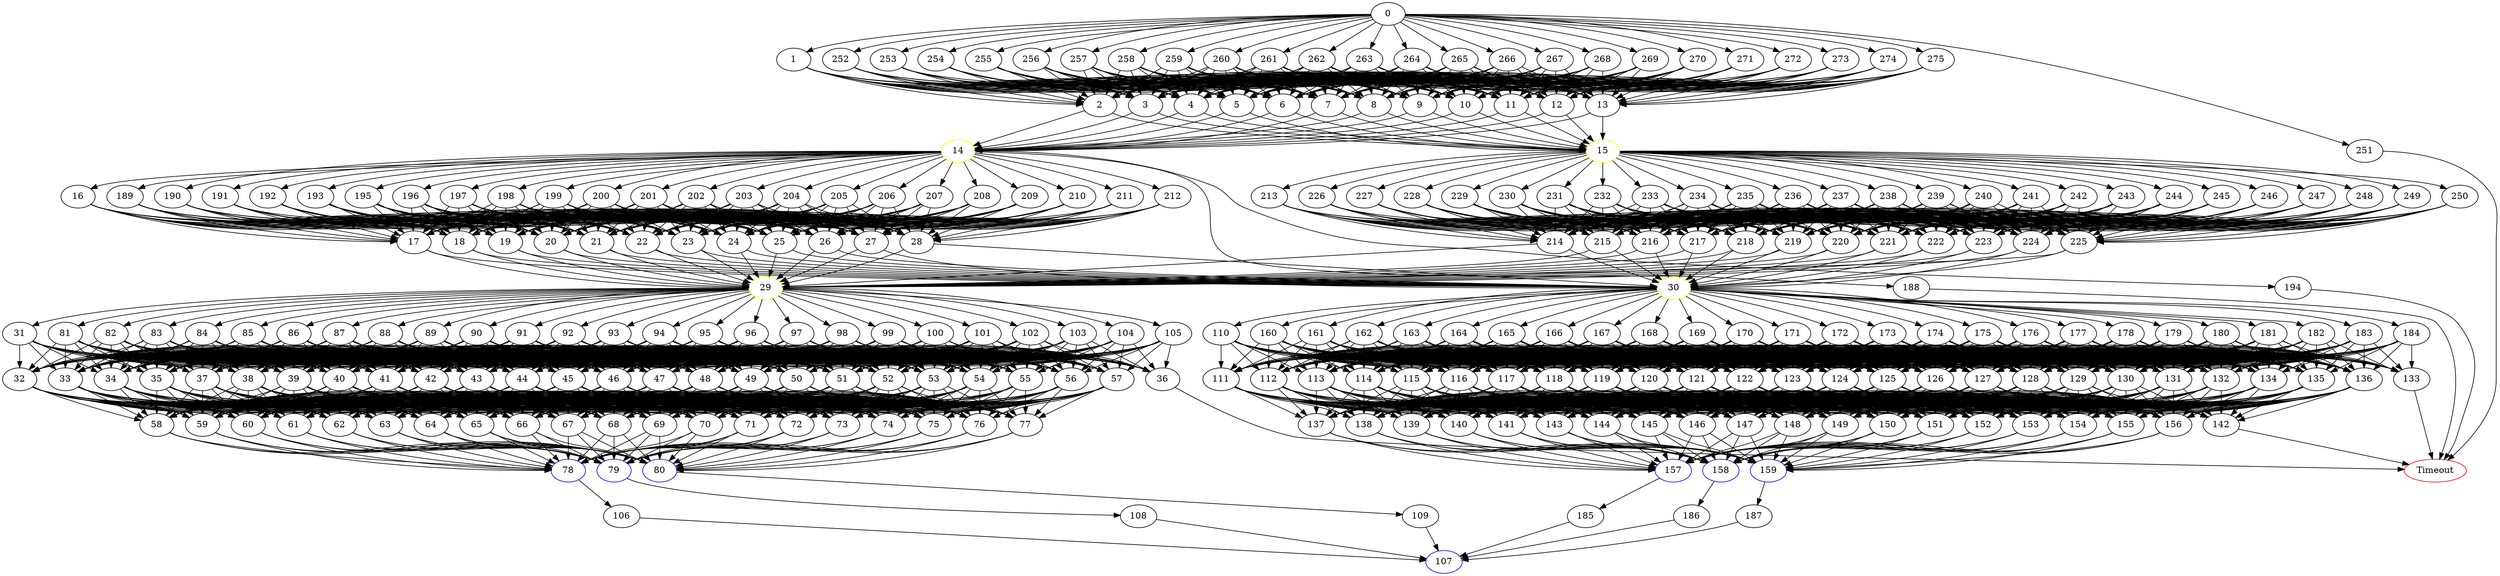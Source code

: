 digraph G {
	0 -> 1;
	0 -> 251;
	0 -> 252;
	0 -> 253;
	0 -> 254;
	0 -> 255;
	0 -> 256;
	0 -> 257;
	0 -> 258;
	0 -> 259;
	0 -> 260;
	0 -> 261;
	0 -> 262;
	0 -> 263;
	0 -> 264;
	0 -> 265;
	0 -> 266;
	0 -> 267;
	0 -> 268;
	0 -> 269;
	0 -> 270;
	0 -> 271;
	0 -> 272;
	0 -> 273;
	0 -> 274;
	0 -> 275;
	1 -> 2;
	1 -> 3;
	1 -> 4;
	1 -> 5;
	1 -> 6;
	1 -> 7;
	1 -> 8;
	1 -> 9;
	1 -> 10;
	1 -> 11;
	1 -> 12;
	1 -> 13;
	2 -> "14";
14 [color=yellow];
	2 -> "15";
15 [color=yellow];
	3 -> "14";
14 [color=yellow];
	3 -> "15";
15 [color=yellow];
	4 -> "14";
14 [color=yellow];
	4 -> "15";
15 [color=yellow];
	5 -> "14";
14 [color=yellow];
	5 -> "15";
15 [color=yellow];
	6 -> "14";
14 [color=yellow];
	6 -> "15";
15 [color=yellow];
	7 -> "14";
14 [color=yellow];
	7 -> "15";
15 [color=yellow];
	8 -> "14";
14 [color=yellow];
	8 -> "15";
15 [color=yellow];
	9 -> "14";
14 [color=yellow];
	9 -> "15";
15 [color=yellow];
	10 -> "14";
14 [color=yellow];
	10 -> "15";
15 [color=yellow];
	11 -> "14";
14 [color=yellow];
	11 -> "15";
15 [color=yellow];
	12 -> "14";
14 [color=yellow];
	12 -> "15";
15 [color=yellow];
	13 -> "14";
14 [color=yellow];
	13 -> "15";
15 [color=yellow];
	14 -> 16;
	14 -> 188;
	14 -> 189;
	14 -> 190;
	14 -> 191;
	14 -> 192;
	14 -> 193;
	14 -> 194;
	14 -> 195;
	14 -> 196;
	14 -> 197;
	14 -> 198;
	14 -> 199;
	14 -> 200;
	14 -> 201;
	14 -> 202;
	14 -> 203;
	14 -> 204;
	14 -> 205;
	14 -> 206;
	14 -> 207;
	14 -> 208;
	14 -> 209;
	14 -> 210;
	14 -> 211;
	14 -> 212;
	15 -> 213;
	15 -> 226;
	15 -> 227;
	15 -> 228;
	15 -> 229;
	15 -> 230;
	15 -> 231;
	15 -> 232;
	15 -> 233;
	15 -> 234;
	15 -> 235;
	15 -> 236;
	15 -> 237;
	15 -> 238;
	15 -> 239;
	15 -> 240;
	15 -> 241;
	15 -> 242;
	15 -> 243;
	15 -> 244;
	15 -> 245;
	15 -> 246;
	15 -> 247;
	15 -> 248;
	15 -> 249;
	15 -> 250;
	16 -> 17;
	16 -> 18;
	16 -> 19;
	16 -> 20;
	16 -> 21;
	16 -> 22;
	16 -> 23;
	16 -> 24;
	16 -> 25;
	16 -> 26;
	16 -> 27;
	16 -> 28;
	17 -> "29";
29 [color=yellow];
	17 -> "30";
30 [color=yellow];
	18 -> "29";
29 [color=yellow];
	18 -> "30";
30 [color=yellow];
	19 -> "29";
29 [color=yellow];
	19 -> "30";
30 [color=yellow];
	20 -> "29";
29 [color=yellow];
	20 -> "30";
30 [color=yellow];
	21 -> "29";
29 [color=yellow];
	21 -> "30";
30 [color=yellow];
	22 -> "29";
29 [color=yellow];
	22 -> "30";
30 [color=yellow];
	23 -> "29";
29 [color=yellow];
	23 -> "30";
30 [color=yellow];
	24 -> "29";
29 [color=yellow];
	24 -> "30";
30 [color=yellow];
	25 -> "29";
29 [color=yellow];
	25 -> "30";
30 [color=yellow];
	26 -> "29";
29 [color=yellow];
	26 -> "30";
30 [color=yellow];
	27 -> "29";
29 [color=yellow];
	27 -> "30";
30 [color=yellow];
	28 -> "29";
29 [color=yellow];
	28 -> "30";
30 [color=yellow];
	29 -> 31;
	29 -> 81;
	29 -> 82;
	29 -> 83;
	29 -> 84;
	29 -> 85;
	29 -> 86;
	29 -> 87;
	29 -> 88;
	29 -> 89;
	29 -> 90;
	29 -> 91;
	29 -> 92;
	29 -> 93;
	29 -> 94;
	29 -> 95;
	29 -> 96;
	29 -> 97;
	29 -> 98;
	29 -> 99;
	29 -> 100;
	29 -> 101;
	29 -> 102;
	29 -> 103;
	29 -> 104;
	29 -> 105;
	30 -> 110;
	30 -> 160;
	30 -> 161;
	30 -> 162;
	30 -> 163;
	30 -> 164;
	30 -> 165;
	30 -> 166;
	30 -> 167;
	30 -> 168;
	30 -> 169;
	30 -> 170;
	30 -> 171;
	30 -> 172;
	30 -> 173;
	30 -> 174;
	30 -> 175;
	30 -> 176;
	30 -> 177;
	30 -> 178;
	30 -> 179;
	30 -> 180;
	30 -> 181;
	30 -> 182;
	30 -> 183;
	30 -> 184;
	31 -> 32;
	31 -> 33;
	31 -> 34;
	31 -> 35;
	31 -> 36;
	31 -> 37;
	31 -> 38;
	31 -> 39;
	31 -> 40;
	31 -> 41;
	31 -> 42;
	31 -> 43;
	31 -> 44;
	31 -> 45;
	31 -> 46;
	31 -> 47;
	31 -> 48;
	31 -> 49;
	31 -> 50;
	31 -> 51;
	31 -> 52;
	31 -> 53;
	31 -> 54;
	31 -> 55;
	31 -> 56;
	31 -> 57;
	32 -> 58;
	32 -> 59;
	32 -> 60;
	32 -> 61;
	32 -> 62;
	32 -> 63;
	32 -> 64;
	32 -> 65;
	32 -> 66;
	32 -> 67;
	32 -> 68;
	32 -> 69;
	32 -> 70;
	32 -> 71;
	32 -> 72;
	32 -> 73;
	32 -> 74;
	32 -> 75;
	32 -> 76;
	32 -> 77;
	33 -> 58;
	33 -> 59;
	33 -> 60;
	33 -> 61;
	33 -> 62;
	33 -> 63;
	33 -> 64;
	33 -> 65;
	33 -> 66;
	33 -> 67;
	33 -> 68;
	33 -> 69;
	33 -> 70;
	33 -> 71;
	33 -> 72;
	33 -> 73;
	33 -> 74;
	33 -> 75;
	33 -> 76;
	33 -> 77;
	34 -> 58;
	34 -> 59;
	34 -> 60;
	34 -> 61;
	34 -> 62;
	34 -> 63;
	34 -> 64;
	34 -> 65;
	34 -> 66;
	34 -> 67;
	34 -> 68;
	34 -> 69;
	34 -> 70;
	34 -> 71;
	34 -> 72;
	34 -> 73;
	34 -> 74;
	34 -> 75;
	34 -> 76;
	34 -> 77;
	35 -> 58;
	35 -> 59;
	35 -> 60;
	35 -> 61;
	35 -> 62;
	35 -> 63;
	35 -> 64;
	35 -> 65;
	35 -> 66;
	35 -> 67;
	35 -> 68;
	35 -> 69;
	35 -> 70;
	35 -> 71;
	35 -> 72;
	35 -> 73;
	35 -> 74;
	35 -> 75;
	35 -> 76;
	35 -> 77;
	36 -> "Timeout";
Timeout [color=red];
	37 -> 58;
	37 -> 59;
	37 -> 60;
	37 -> 61;
	37 -> 62;
	37 -> 63;
	37 -> 64;
	37 -> 65;
	37 -> 66;
	37 -> 67;
	37 -> 68;
	37 -> 69;
	37 -> 70;
	37 -> 71;
	37 -> 72;
	37 -> 73;
	37 -> 74;
	37 -> 75;
	37 -> 76;
	37 -> 77;
	38 -> 58;
	38 -> 59;
	38 -> 60;
	38 -> 61;
	38 -> 62;
	38 -> 63;
	38 -> 64;
	38 -> 65;
	38 -> 66;
	38 -> 67;
	38 -> 68;
	38 -> 69;
	38 -> 70;
	38 -> 71;
	38 -> 72;
	38 -> 73;
	38 -> 74;
	38 -> 75;
	38 -> 76;
	38 -> 77;
	39 -> 58;
	39 -> 59;
	39 -> 60;
	39 -> 61;
	39 -> 62;
	39 -> 63;
	39 -> 64;
	39 -> 65;
	39 -> 66;
	39 -> 67;
	39 -> 68;
	39 -> 69;
	39 -> 70;
	39 -> 71;
	39 -> 72;
	39 -> 73;
	39 -> 74;
	39 -> 75;
	39 -> 76;
	39 -> 77;
	40 -> 58;
	40 -> 59;
	40 -> 60;
	40 -> 61;
	40 -> 62;
	40 -> 63;
	40 -> 64;
	40 -> 65;
	40 -> 66;
	40 -> 67;
	40 -> 68;
	40 -> 69;
	40 -> 70;
	40 -> 71;
	40 -> 72;
	40 -> 73;
	40 -> 74;
	40 -> 75;
	40 -> 76;
	40 -> 77;
	41 -> 58;
	41 -> 59;
	41 -> 60;
	41 -> 61;
	41 -> 62;
	41 -> 63;
	41 -> 64;
	41 -> 65;
	41 -> 66;
	41 -> 67;
	41 -> 68;
	41 -> 69;
	41 -> 70;
	41 -> 71;
	41 -> 72;
	41 -> 73;
	41 -> 74;
	41 -> 75;
	41 -> 76;
	41 -> 77;
	42 -> 58;
	42 -> 59;
	42 -> 60;
	42 -> 61;
	42 -> 62;
	42 -> 63;
	42 -> 64;
	42 -> 65;
	42 -> 66;
	42 -> 67;
	42 -> 68;
	42 -> 69;
	42 -> 70;
	42 -> 71;
	42 -> 72;
	42 -> 73;
	42 -> 74;
	42 -> 75;
	42 -> 76;
	42 -> 77;
	43 -> 58;
	43 -> 59;
	43 -> 60;
	43 -> 61;
	43 -> 62;
	43 -> 63;
	43 -> 64;
	43 -> 65;
	43 -> 66;
	43 -> 67;
	43 -> 68;
	43 -> 69;
	43 -> 70;
	43 -> 71;
	43 -> 72;
	43 -> 73;
	43 -> 74;
	43 -> 75;
	43 -> 76;
	43 -> 77;
	44 -> 58;
	44 -> 59;
	44 -> 60;
	44 -> 61;
	44 -> 62;
	44 -> 63;
	44 -> 64;
	44 -> 65;
	44 -> 66;
	44 -> 67;
	44 -> 68;
	44 -> 69;
	44 -> 70;
	44 -> 71;
	44 -> 72;
	44 -> 73;
	44 -> 74;
	44 -> 75;
	44 -> 76;
	44 -> 77;
	45 -> 58;
	45 -> 59;
	45 -> 60;
	45 -> 61;
	45 -> 62;
	45 -> 63;
	45 -> 64;
	45 -> 65;
	45 -> 66;
	45 -> 67;
	45 -> 68;
	45 -> 69;
	45 -> 70;
	45 -> 71;
	45 -> 72;
	45 -> 73;
	45 -> 74;
	45 -> 75;
	45 -> 76;
	45 -> 77;
	46 -> 58;
	46 -> 59;
	46 -> 60;
	46 -> 61;
	46 -> 62;
	46 -> 63;
	46 -> 64;
	46 -> 65;
	46 -> 66;
	46 -> 67;
	46 -> 68;
	46 -> 69;
	46 -> 70;
	46 -> 71;
	46 -> 72;
	46 -> 73;
	46 -> 74;
	46 -> 75;
	46 -> 76;
	46 -> 77;
	47 -> 58;
	47 -> 59;
	47 -> 60;
	47 -> 61;
	47 -> 62;
	47 -> 63;
	47 -> 64;
	47 -> 65;
	47 -> 66;
	47 -> 67;
	47 -> 68;
	47 -> 69;
	47 -> 70;
	47 -> 71;
	47 -> 72;
	47 -> 73;
	47 -> 74;
	47 -> 75;
	47 -> 76;
	47 -> 77;
	48 -> 58;
	48 -> 59;
	48 -> 60;
	48 -> 61;
	48 -> 62;
	48 -> 63;
	48 -> 64;
	48 -> 65;
	48 -> 66;
	48 -> 67;
	48 -> 68;
	48 -> 69;
	48 -> 70;
	48 -> 71;
	48 -> 72;
	48 -> 73;
	48 -> 74;
	48 -> 75;
	48 -> 76;
	48 -> 77;
	49 -> 58;
	49 -> 59;
	49 -> 60;
	49 -> 61;
	49 -> 62;
	49 -> 63;
	49 -> 64;
	49 -> 65;
	49 -> 66;
	49 -> 67;
	49 -> 68;
	49 -> 69;
	49 -> 70;
	49 -> 71;
	49 -> 72;
	49 -> 73;
	49 -> 74;
	49 -> 75;
	49 -> 76;
	49 -> 77;
	50 -> 58;
	50 -> 59;
	50 -> 60;
	50 -> 61;
	50 -> 62;
	50 -> 63;
	50 -> 64;
	50 -> 65;
	50 -> 66;
	50 -> 67;
	50 -> 68;
	50 -> 69;
	50 -> 70;
	50 -> 71;
	50 -> 72;
	50 -> 73;
	50 -> 74;
	50 -> 75;
	50 -> 76;
	50 -> 77;
	51 -> 58;
	51 -> 59;
	51 -> 60;
	51 -> 61;
	51 -> 62;
	51 -> 63;
	51 -> 64;
	51 -> 65;
	51 -> 66;
	51 -> 67;
	51 -> 68;
	51 -> 69;
	51 -> 70;
	51 -> 71;
	51 -> 72;
	51 -> 73;
	51 -> 74;
	51 -> 75;
	51 -> 76;
	51 -> 77;
	52 -> 58;
	52 -> 59;
	52 -> 60;
	52 -> 61;
	52 -> 62;
	52 -> 63;
	52 -> 64;
	52 -> 65;
	52 -> 66;
	52 -> 67;
	52 -> 68;
	52 -> 69;
	52 -> 70;
	52 -> 71;
	52 -> 72;
	52 -> 73;
	52 -> 74;
	52 -> 75;
	52 -> 76;
	52 -> 77;
	53 -> 58;
	53 -> 59;
	53 -> 60;
	53 -> 61;
	53 -> 62;
	53 -> 63;
	53 -> 64;
	53 -> 65;
	53 -> 66;
	53 -> 67;
	53 -> 68;
	53 -> 69;
	53 -> 70;
	53 -> 71;
	53 -> 72;
	53 -> 73;
	53 -> 74;
	53 -> 75;
	53 -> 76;
	53 -> 77;
	54 -> 58;
	54 -> 59;
	54 -> 60;
	54 -> 61;
	54 -> 62;
	54 -> 63;
	54 -> 64;
	54 -> 65;
	54 -> 66;
	54 -> 67;
	54 -> 68;
	54 -> 69;
	54 -> 70;
	54 -> 71;
	54 -> 72;
	54 -> 73;
	54 -> 74;
	54 -> 75;
	54 -> 76;
	54 -> 77;
	55 -> 58;
	55 -> 59;
	55 -> 60;
	55 -> 61;
	55 -> 62;
	55 -> 63;
	55 -> 64;
	55 -> 65;
	55 -> 66;
	55 -> 67;
	55 -> 68;
	55 -> 69;
	55 -> 70;
	55 -> 71;
	55 -> 72;
	55 -> 73;
	55 -> 74;
	55 -> 75;
	55 -> 76;
	55 -> 77;
	56 -> 58;
	56 -> 59;
	56 -> 60;
	56 -> 61;
	56 -> 62;
	56 -> 63;
	56 -> 64;
	56 -> 65;
	56 -> 66;
	56 -> 67;
	56 -> 68;
	56 -> 69;
	56 -> 70;
	56 -> 71;
	56 -> 72;
	56 -> 73;
	56 -> 74;
	56 -> 75;
	56 -> 76;
	56 -> 77;
	57 -> 58;
	57 -> 59;
	57 -> 60;
	57 -> 61;
	57 -> 62;
	57 -> 63;
	57 -> 64;
	57 -> 65;
	57 -> 66;
	57 -> 67;
	57 -> 68;
	57 -> 69;
	57 -> 70;
	57 -> 71;
	57 -> 72;
	57 -> 73;
	57 -> 74;
	57 -> 75;
	57 -> 76;
	57 -> 77;
	58 -> "78";
78 [color=blue];
	58 -> "79";
79 [color=blue];
	58 -> "80";
80 [color=blue];
	59 -> "78";
78 [color=blue];
	59 -> "79";
79 [color=blue];
	59 -> "80";
80 [color=blue];
	60 -> "78";
78 [color=blue];
	60 -> "79";
79 [color=blue];
	60 -> "80";
80 [color=blue];
	61 -> "78";
78 [color=blue];
	61 -> "79";
79 [color=blue];
	61 -> "80";
80 [color=blue];
	62 -> "78";
78 [color=blue];
	62 -> "79";
79 [color=blue];
	62 -> "80";
80 [color=blue];
	63 -> "78";
78 [color=blue];
	63 -> "79";
79 [color=blue];
	63 -> "80";
80 [color=blue];
	64 -> "78";
78 [color=blue];
	64 -> "79";
79 [color=blue];
	64 -> "80";
80 [color=blue];
	65 -> "78";
78 [color=blue];
	65 -> "79";
79 [color=blue];
	65 -> "80";
80 [color=blue];
	66 -> "78";
78 [color=blue];
	66 -> "79";
79 [color=blue];
	66 -> "80";
80 [color=blue];
	67 -> "78";
78 [color=blue];
	67 -> "79";
79 [color=blue];
	67 -> "80";
80 [color=blue];
	68 -> "78";
78 [color=blue];
	68 -> "79";
79 [color=blue];
	68 -> "80";
80 [color=blue];
	69 -> "78";
78 [color=blue];
	69 -> "79";
79 [color=blue];
	69 -> "80";
80 [color=blue];
	70 -> "78";
78 [color=blue];
	70 -> "79";
79 [color=blue];
	70 -> "80";
80 [color=blue];
	71 -> "78";
78 [color=blue];
	71 -> "79";
79 [color=blue];
	71 -> "80";
80 [color=blue];
	72 -> "78";
78 [color=blue];
	72 -> "79";
79 [color=blue];
	72 -> "80";
80 [color=blue];
	73 -> "78";
78 [color=blue];
	73 -> "79";
79 [color=blue];
	73 -> "80";
80 [color=blue];
	74 -> "78";
78 [color=blue];
	74 -> "79";
79 [color=blue];
	74 -> "80";
80 [color=blue];
	75 -> "78";
78 [color=blue];
	75 -> "79";
79 [color=blue];
	75 -> "80";
80 [color=blue];
	76 -> "78";
78 [color=blue];
	76 -> "79";
79 [color=blue];
	76 -> "80";
80 [color=blue];
	77 -> "78";
78 [color=blue];
	77 -> "79";
79 [color=blue];
	77 -> "80";
80 [color=blue];
	78 -> 106;
	79 -> 108;
	80 -> 109;
	81 -> 32;
	81 -> 33;
	81 -> 34;
	81 -> 35;
	81 -> 36;
	81 -> 37;
	81 -> 38;
	81 -> 39;
	81 -> 40;
	81 -> 41;
	81 -> 42;
	81 -> 43;
	81 -> 44;
	81 -> 45;
	81 -> 46;
	81 -> 47;
	81 -> 48;
	81 -> 49;
	81 -> 50;
	81 -> 51;
	81 -> 52;
	81 -> 53;
	81 -> 54;
	81 -> 55;
	81 -> 56;
	81 -> 57;
	82 -> 32;
	82 -> 33;
	82 -> 34;
	82 -> 35;
	82 -> 36;
	82 -> 37;
	82 -> 38;
	82 -> 39;
	82 -> 40;
	82 -> 41;
	82 -> 42;
	82 -> 43;
	82 -> 44;
	82 -> 45;
	82 -> 46;
	82 -> 47;
	82 -> 48;
	82 -> 49;
	82 -> 50;
	82 -> 51;
	82 -> 52;
	82 -> 53;
	82 -> 54;
	82 -> 55;
	82 -> 56;
	82 -> 57;
	83 -> 32;
	83 -> 33;
	83 -> 34;
	83 -> 35;
	83 -> 36;
	83 -> 37;
	83 -> 38;
	83 -> 39;
	83 -> 40;
	83 -> 41;
	83 -> 42;
	83 -> 43;
	83 -> 44;
	83 -> 45;
	83 -> 46;
	83 -> 47;
	83 -> 48;
	83 -> 49;
	83 -> 50;
	83 -> 51;
	83 -> 52;
	83 -> 53;
	83 -> 54;
	83 -> 55;
	83 -> 56;
	83 -> 57;
	84 -> 32;
	84 -> 33;
	84 -> 34;
	84 -> 35;
	84 -> 36;
	84 -> 37;
	84 -> 38;
	84 -> 39;
	84 -> 40;
	84 -> 41;
	84 -> 42;
	84 -> 43;
	84 -> 44;
	84 -> 45;
	84 -> 46;
	84 -> 47;
	84 -> 48;
	84 -> 49;
	84 -> 50;
	84 -> 51;
	84 -> 52;
	84 -> 53;
	84 -> 54;
	84 -> 55;
	84 -> 56;
	84 -> 57;
	85 -> 32;
	85 -> 33;
	85 -> 34;
	85 -> 35;
	85 -> 36;
	85 -> 37;
	85 -> 38;
	85 -> 39;
	85 -> 40;
	85 -> 41;
	85 -> 42;
	85 -> 43;
	85 -> 44;
	85 -> 45;
	85 -> 46;
	85 -> 47;
	85 -> 48;
	85 -> 49;
	85 -> 50;
	85 -> 51;
	85 -> 52;
	85 -> 53;
	85 -> 54;
	85 -> 55;
	85 -> 56;
	85 -> 57;
	86 -> 32;
	86 -> 33;
	86 -> 34;
	86 -> 35;
	86 -> 36;
	86 -> 37;
	86 -> 38;
	86 -> 39;
	86 -> 40;
	86 -> 41;
	86 -> 42;
	86 -> 43;
	86 -> 44;
	86 -> 45;
	86 -> 46;
	86 -> 47;
	86 -> 48;
	86 -> 49;
	86 -> 50;
	86 -> 51;
	86 -> 52;
	86 -> 53;
	86 -> 54;
	86 -> 55;
	86 -> 56;
	86 -> 57;
	87 -> 32;
	87 -> 33;
	87 -> 34;
	87 -> 35;
	87 -> 36;
	87 -> 37;
	87 -> 38;
	87 -> 39;
	87 -> 40;
	87 -> 41;
	87 -> 42;
	87 -> 43;
	87 -> 44;
	87 -> 45;
	87 -> 46;
	87 -> 47;
	87 -> 48;
	87 -> 49;
	87 -> 50;
	87 -> 51;
	87 -> 52;
	87 -> 53;
	87 -> 54;
	87 -> 55;
	87 -> 56;
	87 -> 57;
	88 -> 32;
	88 -> 33;
	88 -> 34;
	88 -> 35;
	88 -> 36;
	88 -> 37;
	88 -> 38;
	88 -> 39;
	88 -> 40;
	88 -> 41;
	88 -> 42;
	88 -> 43;
	88 -> 44;
	88 -> 45;
	88 -> 46;
	88 -> 47;
	88 -> 48;
	88 -> 49;
	88 -> 50;
	88 -> 51;
	88 -> 52;
	88 -> 53;
	88 -> 54;
	88 -> 55;
	88 -> 56;
	88 -> 57;
	89 -> 32;
	89 -> 33;
	89 -> 34;
	89 -> 35;
	89 -> 36;
	89 -> 37;
	89 -> 38;
	89 -> 39;
	89 -> 40;
	89 -> 41;
	89 -> 42;
	89 -> 43;
	89 -> 44;
	89 -> 45;
	89 -> 46;
	89 -> 47;
	89 -> 48;
	89 -> 49;
	89 -> 50;
	89 -> 51;
	89 -> 52;
	89 -> 53;
	89 -> 54;
	89 -> 55;
	89 -> 56;
	89 -> 57;
	90 -> 32;
	90 -> 33;
	90 -> 34;
	90 -> 35;
	90 -> 36;
	90 -> 37;
	90 -> 38;
	90 -> 39;
	90 -> 40;
	90 -> 41;
	90 -> 42;
	90 -> 43;
	90 -> 44;
	90 -> 45;
	90 -> 46;
	90 -> 47;
	90 -> 48;
	90 -> 49;
	90 -> 50;
	90 -> 51;
	90 -> 52;
	90 -> 53;
	90 -> 54;
	90 -> 55;
	90 -> 56;
	90 -> 57;
	91 -> 32;
	91 -> 33;
	91 -> 34;
	91 -> 35;
	91 -> 36;
	91 -> 37;
	91 -> 38;
	91 -> 39;
	91 -> 40;
	91 -> 41;
	91 -> 42;
	91 -> 43;
	91 -> 44;
	91 -> 45;
	91 -> 46;
	91 -> 47;
	91 -> 48;
	91 -> 49;
	91 -> 50;
	91 -> 51;
	91 -> 52;
	91 -> 53;
	91 -> 54;
	91 -> 55;
	91 -> 56;
	91 -> 57;
	92 -> 32;
	92 -> 33;
	92 -> 34;
	92 -> 35;
	92 -> 36;
	92 -> 37;
	92 -> 38;
	92 -> 39;
	92 -> 40;
	92 -> 41;
	92 -> 42;
	92 -> 43;
	92 -> 44;
	92 -> 45;
	92 -> 46;
	92 -> 47;
	92 -> 48;
	92 -> 49;
	92 -> 50;
	92 -> 51;
	92 -> 52;
	92 -> 53;
	92 -> 54;
	92 -> 55;
	92 -> 56;
	92 -> 57;
	93 -> 32;
	93 -> 33;
	93 -> 34;
	93 -> 35;
	93 -> 36;
	93 -> 37;
	93 -> 38;
	93 -> 39;
	93 -> 40;
	93 -> 41;
	93 -> 42;
	93 -> 43;
	93 -> 44;
	93 -> 45;
	93 -> 46;
	93 -> 47;
	93 -> 48;
	93 -> 49;
	93 -> 50;
	93 -> 51;
	93 -> 52;
	93 -> 53;
	93 -> 54;
	93 -> 55;
	93 -> 56;
	93 -> 57;
	94 -> 32;
	94 -> 33;
	94 -> 34;
	94 -> 35;
	94 -> 36;
	94 -> 37;
	94 -> 38;
	94 -> 39;
	94 -> 40;
	94 -> 41;
	94 -> 42;
	94 -> 43;
	94 -> 44;
	94 -> 45;
	94 -> 46;
	94 -> 47;
	94 -> 48;
	94 -> 49;
	94 -> 50;
	94 -> 51;
	94 -> 52;
	94 -> 53;
	94 -> 54;
	94 -> 55;
	94 -> 56;
	94 -> 57;
	95 -> 32;
	95 -> 33;
	95 -> 34;
	95 -> 35;
	95 -> 36;
	95 -> 37;
	95 -> 38;
	95 -> 39;
	95 -> 40;
	95 -> 41;
	95 -> 42;
	95 -> 43;
	95 -> 44;
	95 -> 45;
	95 -> 46;
	95 -> 47;
	95 -> 48;
	95 -> 49;
	95 -> 50;
	95 -> 51;
	95 -> 52;
	95 -> 53;
	95 -> 54;
	95 -> 55;
	95 -> 56;
	95 -> 57;
	96 -> 32;
	96 -> 33;
	96 -> 34;
	96 -> 35;
	96 -> 36;
	96 -> 37;
	96 -> 38;
	96 -> 39;
	96 -> 40;
	96 -> 41;
	96 -> 42;
	96 -> 43;
	96 -> 44;
	96 -> 45;
	96 -> 46;
	96 -> 47;
	96 -> 48;
	96 -> 49;
	96 -> 50;
	96 -> 51;
	96 -> 52;
	96 -> 53;
	96 -> 54;
	96 -> 55;
	96 -> 56;
	96 -> 57;
	97 -> 32;
	97 -> 33;
	97 -> 34;
	97 -> 35;
	97 -> 36;
	97 -> 37;
	97 -> 38;
	97 -> 39;
	97 -> 40;
	97 -> 41;
	97 -> 42;
	97 -> 43;
	97 -> 44;
	97 -> 45;
	97 -> 46;
	97 -> 47;
	97 -> 48;
	97 -> 49;
	97 -> 50;
	97 -> 51;
	97 -> 52;
	97 -> 53;
	97 -> 54;
	97 -> 55;
	97 -> 56;
	97 -> 57;
	98 -> 32;
	98 -> 33;
	98 -> 34;
	98 -> 35;
	98 -> 36;
	98 -> 37;
	98 -> 38;
	98 -> 39;
	98 -> 40;
	98 -> 41;
	98 -> 42;
	98 -> 43;
	98 -> 44;
	98 -> 45;
	98 -> 46;
	98 -> 47;
	98 -> 48;
	98 -> 49;
	98 -> 50;
	98 -> 51;
	98 -> 52;
	98 -> 53;
	98 -> 54;
	98 -> 55;
	98 -> 56;
	98 -> 57;
	99 -> 32;
	99 -> 33;
	99 -> 34;
	99 -> 35;
	99 -> 36;
	99 -> 37;
	99 -> 38;
	99 -> 39;
	99 -> 40;
	99 -> 41;
	99 -> 42;
	99 -> 43;
	99 -> 44;
	99 -> 45;
	99 -> 46;
	99 -> 47;
	99 -> 48;
	99 -> 49;
	99 -> 50;
	99 -> 51;
	99 -> 52;
	99 -> 53;
	99 -> 54;
	99 -> 55;
	99 -> 56;
	99 -> 57;
	100 -> 32;
	100 -> 33;
	100 -> 34;
	100 -> 35;
	100 -> 36;
	100 -> 37;
	100 -> 38;
	100 -> 39;
	100 -> 40;
	100 -> 41;
	100 -> 42;
	100 -> 43;
	100 -> 44;
	100 -> 45;
	100 -> 46;
	100 -> 47;
	100 -> 48;
	100 -> 49;
	100 -> 50;
	100 -> 51;
	100 -> 52;
	100 -> 53;
	100 -> 54;
	100 -> 55;
	100 -> 56;
	100 -> 57;
	101 -> 32;
	101 -> 33;
	101 -> 34;
	101 -> 35;
	101 -> 36;
	101 -> 37;
	101 -> 38;
	101 -> 39;
	101 -> 40;
	101 -> 41;
	101 -> 42;
	101 -> 43;
	101 -> 44;
	101 -> 45;
	101 -> 46;
	101 -> 47;
	101 -> 48;
	101 -> 49;
	101 -> 50;
	101 -> 51;
	101 -> 52;
	101 -> 53;
	101 -> 54;
	101 -> 55;
	101 -> 56;
	101 -> 57;
	102 -> 32;
	102 -> 33;
	102 -> 34;
	102 -> 35;
	102 -> 36;
	102 -> 37;
	102 -> 38;
	102 -> 39;
	102 -> 40;
	102 -> 41;
	102 -> 42;
	102 -> 43;
	102 -> 44;
	102 -> 45;
	102 -> 46;
	102 -> 47;
	102 -> 48;
	102 -> 49;
	102 -> 50;
	102 -> 51;
	102 -> 52;
	102 -> 53;
	102 -> 54;
	102 -> 55;
	102 -> 56;
	102 -> 57;
	103 -> 32;
	103 -> 33;
	103 -> 34;
	103 -> 35;
	103 -> 36;
	103 -> 37;
	103 -> 38;
	103 -> 39;
	103 -> 40;
	103 -> 41;
	103 -> 42;
	103 -> 43;
	103 -> 44;
	103 -> 45;
	103 -> 46;
	103 -> 47;
	103 -> 48;
	103 -> 49;
	103 -> 50;
	103 -> 51;
	103 -> 52;
	103 -> 53;
	103 -> 54;
	103 -> 55;
	103 -> 56;
	103 -> 57;
	104 -> 32;
	104 -> 33;
	104 -> 34;
	104 -> 35;
	104 -> 36;
	104 -> 37;
	104 -> 38;
	104 -> 39;
	104 -> 40;
	104 -> 41;
	104 -> 42;
	104 -> 43;
	104 -> 44;
	104 -> 45;
	104 -> 46;
	104 -> 47;
	104 -> 48;
	104 -> 49;
	104 -> 50;
	104 -> 51;
	104 -> 52;
	104 -> 53;
	104 -> 54;
	104 -> 55;
	104 -> 56;
	104 -> 57;
	105 -> 32;
	105 -> 33;
	105 -> 34;
	105 -> 35;
	105 -> 36;
	105 -> 37;
	105 -> 38;
	105 -> 39;
	105 -> 40;
	105 -> 41;
	105 -> 42;
	105 -> 43;
	105 -> 44;
	105 -> 45;
	105 -> 46;
	105 -> 47;
	105 -> 48;
	105 -> 49;
	105 -> 50;
	105 -> 51;
	105 -> 52;
	105 -> 53;
	105 -> 54;
	105 -> 55;
	105 -> 56;
	105 -> 57;
	106 -> "107";
107 [color=blue];
	108 -> "107";
107 [color=blue];
	109 -> "107";
107 [color=blue];
	110 -> 111;
	110 -> 112;
	110 -> 113;
	110 -> 114;
	110 -> 115;
	110 -> 116;
	110 -> 117;
	110 -> 118;
	110 -> 119;
	110 -> 120;
	110 -> 121;
	110 -> 122;
	110 -> 123;
	110 -> 124;
	110 -> 125;
	110 -> 126;
	110 -> 127;
	110 -> 128;
	110 -> 129;
	110 -> 130;
	110 -> 131;
	110 -> 132;
	110 -> 133;
	110 -> 134;
	110 -> 135;
	110 -> 136;
	111 -> 137;
	111 -> 138;
	111 -> 139;
	111 -> 140;
	111 -> 141;
	111 -> 142;
	111 -> 143;
	111 -> 144;
	111 -> 145;
	111 -> 146;
	111 -> 147;
	111 -> 148;
	111 -> 149;
	111 -> 150;
	111 -> 151;
	111 -> 152;
	111 -> 153;
	111 -> 154;
	111 -> 155;
	111 -> 156;
	112 -> 137;
	112 -> 138;
	112 -> 139;
	112 -> 140;
	112 -> 141;
	112 -> 142;
	112 -> 143;
	112 -> 144;
	112 -> 145;
	112 -> 146;
	112 -> 147;
	112 -> 148;
	112 -> 149;
	112 -> 150;
	112 -> 151;
	112 -> 152;
	112 -> 153;
	112 -> 154;
	112 -> 155;
	112 -> 156;
	113 -> 137;
	113 -> 138;
	113 -> 139;
	113 -> 140;
	113 -> 141;
	113 -> 142;
	113 -> 143;
	113 -> 144;
	113 -> 145;
	113 -> 146;
	113 -> 147;
	113 -> 148;
	113 -> 149;
	113 -> 150;
	113 -> 151;
	113 -> 152;
	113 -> 153;
	113 -> 154;
	113 -> 155;
	113 -> 156;
	114 -> 137;
	114 -> 138;
	114 -> 139;
	114 -> 140;
	114 -> 141;
	114 -> 142;
	114 -> 143;
	114 -> 144;
	114 -> 145;
	114 -> 146;
	114 -> 147;
	114 -> 148;
	114 -> 149;
	114 -> 150;
	114 -> 151;
	114 -> 152;
	114 -> 153;
	114 -> 154;
	114 -> 155;
	114 -> 156;
	115 -> 137;
	115 -> 138;
	115 -> 139;
	115 -> 140;
	115 -> 141;
	115 -> 142;
	115 -> 143;
	115 -> 144;
	115 -> 145;
	115 -> 146;
	115 -> 147;
	115 -> 148;
	115 -> 149;
	115 -> 150;
	115 -> 151;
	115 -> 152;
	115 -> 153;
	115 -> 154;
	115 -> 155;
	115 -> 156;
	116 -> 137;
	116 -> 138;
	116 -> 139;
	116 -> 140;
	116 -> 141;
	116 -> 142;
	116 -> 143;
	116 -> 144;
	116 -> 145;
	116 -> 146;
	116 -> 147;
	116 -> 148;
	116 -> 149;
	116 -> 150;
	116 -> 151;
	116 -> 152;
	116 -> 153;
	116 -> 154;
	116 -> 155;
	116 -> 156;
	117 -> 137;
	117 -> 138;
	117 -> 139;
	117 -> 140;
	117 -> 141;
	117 -> 142;
	117 -> 143;
	117 -> 144;
	117 -> 145;
	117 -> 146;
	117 -> 147;
	117 -> 148;
	117 -> 149;
	117 -> 150;
	117 -> 151;
	117 -> 152;
	117 -> 153;
	117 -> 154;
	117 -> 155;
	117 -> 156;
	118 -> 137;
	118 -> 138;
	118 -> 139;
	118 -> 140;
	118 -> 141;
	118 -> 142;
	118 -> 143;
	118 -> 144;
	118 -> 145;
	118 -> 146;
	118 -> 147;
	118 -> 148;
	118 -> 149;
	118 -> 150;
	118 -> 151;
	118 -> 152;
	118 -> 153;
	118 -> 154;
	118 -> 155;
	118 -> 156;
	119 -> 137;
	119 -> 138;
	119 -> 139;
	119 -> 140;
	119 -> 141;
	119 -> 142;
	119 -> 143;
	119 -> 144;
	119 -> 145;
	119 -> 146;
	119 -> 147;
	119 -> 148;
	119 -> 149;
	119 -> 150;
	119 -> 151;
	119 -> 152;
	119 -> 153;
	119 -> 154;
	119 -> 155;
	119 -> 156;
	120 -> 137;
	120 -> 138;
	120 -> 139;
	120 -> 140;
	120 -> 141;
	120 -> 142;
	120 -> 143;
	120 -> 144;
	120 -> 145;
	120 -> 146;
	120 -> 147;
	120 -> 148;
	120 -> 149;
	120 -> 150;
	120 -> 151;
	120 -> 152;
	120 -> 153;
	120 -> 154;
	120 -> 155;
	120 -> 156;
	121 -> 137;
	121 -> 138;
	121 -> 139;
	121 -> 140;
	121 -> 141;
	121 -> 142;
	121 -> 143;
	121 -> 144;
	121 -> 145;
	121 -> 146;
	121 -> 147;
	121 -> 148;
	121 -> 149;
	121 -> 150;
	121 -> 151;
	121 -> 152;
	121 -> 153;
	121 -> 154;
	121 -> 155;
	121 -> 156;
	122 -> 137;
	122 -> 138;
	122 -> 139;
	122 -> 140;
	122 -> 141;
	122 -> 142;
	122 -> 143;
	122 -> 144;
	122 -> 145;
	122 -> 146;
	122 -> 147;
	122 -> 148;
	122 -> 149;
	122 -> 150;
	122 -> 151;
	122 -> 152;
	122 -> 153;
	122 -> 154;
	122 -> 155;
	122 -> 156;
	123 -> 137;
	123 -> 138;
	123 -> 139;
	123 -> 140;
	123 -> 141;
	123 -> 142;
	123 -> 143;
	123 -> 144;
	123 -> 145;
	123 -> 146;
	123 -> 147;
	123 -> 148;
	123 -> 149;
	123 -> 150;
	123 -> 151;
	123 -> 152;
	123 -> 153;
	123 -> 154;
	123 -> 155;
	123 -> 156;
	124 -> 137;
	124 -> 138;
	124 -> 139;
	124 -> 140;
	124 -> 141;
	124 -> 142;
	124 -> 143;
	124 -> 144;
	124 -> 145;
	124 -> 146;
	124 -> 147;
	124 -> 148;
	124 -> 149;
	124 -> 150;
	124 -> 151;
	124 -> 152;
	124 -> 153;
	124 -> 154;
	124 -> 155;
	124 -> 156;
	125 -> 137;
	125 -> 138;
	125 -> 139;
	125 -> 140;
	125 -> 141;
	125 -> 142;
	125 -> 143;
	125 -> 144;
	125 -> 145;
	125 -> 146;
	125 -> 147;
	125 -> 148;
	125 -> 149;
	125 -> 150;
	125 -> 151;
	125 -> 152;
	125 -> 153;
	125 -> 154;
	125 -> 155;
	125 -> 156;
	126 -> 137;
	126 -> 138;
	126 -> 139;
	126 -> 140;
	126 -> 141;
	126 -> 142;
	126 -> 143;
	126 -> 144;
	126 -> 145;
	126 -> 146;
	126 -> 147;
	126 -> 148;
	126 -> 149;
	126 -> 150;
	126 -> 151;
	126 -> 152;
	126 -> 153;
	126 -> 154;
	126 -> 155;
	126 -> 156;
	127 -> 137;
	127 -> 138;
	127 -> 139;
	127 -> 140;
	127 -> 141;
	127 -> 142;
	127 -> 143;
	127 -> 144;
	127 -> 145;
	127 -> 146;
	127 -> 147;
	127 -> 148;
	127 -> 149;
	127 -> 150;
	127 -> 151;
	127 -> 152;
	127 -> 153;
	127 -> 154;
	127 -> 155;
	127 -> 156;
	128 -> 137;
	128 -> 138;
	128 -> 139;
	128 -> 140;
	128 -> 141;
	128 -> 142;
	128 -> 143;
	128 -> 144;
	128 -> 145;
	128 -> 146;
	128 -> 147;
	128 -> 148;
	128 -> 149;
	128 -> 150;
	128 -> 151;
	128 -> 152;
	128 -> 153;
	128 -> 154;
	128 -> 155;
	128 -> 156;
	129 -> 137;
	129 -> 138;
	129 -> 139;
	129 -> 140;
	129 -> 141;
	129 -> 142;
	129 -> 143;
	129 -> 144;
	129 -> 145;
	129 -> 146;
	129 -> 147;
	129 -> 148;
	129 -> 149;
	129 -> 150;
	129 -> 151;
	129 -> 152;
	129 -> 153;
	129 -> 154;
	129 -> 155;
	129 -> 156;
	130 -> 137;
	130 -> 138;
	130 -> 139;
	130 -> 140;
	130 -> 141;
	130 -> 142;
	130 -> 143;
	130 -> 144;
	130 -> 145;
	130 -> 146;
	130 -> 147;
	130 -> 148;
	130 -> 149;
	130 -> 150;
	130 -> 151;
	130 -> 152;
	130 -> 153;
	130 -> 154;
	130 -> 155;
	130 -> 156;
	131 -> 137;
	131 -> 138;
	131 -> 139;
	131 -> 140;
	131 -> 141;
	131 -> 142;
	131 -> 143;
	131 -> 144;
	131 -> 145;
	131 -> 146;
	131 -> 147;
	131 -> 148;
	131 -> 149;
	131 -> 150;
	131 -> 151;
	131 -> 152;
	131 -> 153;
	131 -> 154;
	131 -> 155;
	131 -> 156;
	132 -> 137;
	132 -> 138;
	132 -> 139;
	132 -> 140;
	132 -> 141;
	132 -> 142;
	132 -> 143;
	132 -> 144;
	132 -> 145;
	132 -> 146;
	132 -> 147;
	132 -> 148;
	132 -> 149;
	132 -> 150;
	132 -> 151;
	132 -> 152;
	132 -> 153;
	132 -> 154;
	132 -> 155;
	132 -> 156;
	133 -> "Timeout";
Timeout [color=red];
	134 -> 137;
	134 -> 138;
	134 -> 139;
	134 -> 140;
	134 -> 141;
	134 -> 142;
	134 -> 143;
	134 -> 144;
	134 -> 145;
	134 -> 146;
	134 -> 147;
	134 -> 148;
	134 -> 149;
	134 -> 150;
	134 -> 151;
	134 -> 152;
	134 -> 153;
	134 -> 154;
	134 -> 155;
	134 -> 156;
	135 -> 137;
	135 -> 138;
	135 -> 139;
	135 -> 140;
	135 -> 141;
	135 -> 142;
	135 -> 143;
	135 -> 144;
	135 -> 145;
	135 -> 146;
	135 -> 147;
	135 -> 148;
	135 -> 149;
	135 -> 150;
	135 -> 151;
	135 -> 152;
	135 -> 153;
	135 -> 154;
	135 -> 155;
	135 -> 156;
	136 -> 137;
	136 -> 138;
	136 -> 139;
	136 -> 140;
	136 -> 141;
	136 -> 142;
	136 -> 143;
	136 -> 144;
	136 -> 145;
	136 -> 146;
	136 -> 147;
	136 -> 148;
	136 -> 149;
	136 -> 150;
	136 -> 151;
	136 -> 152;
	136 -> 153;
	136 -> 154;
	136 -> 155;
	136 -> 156;
	137 -> "157";
157 [color=blue];
	137 -> "158";
158 [color=blue];
	137 -> "159";
159 [color=blue];
	138 -> "157";
157 [color=blue];
	138 -> "158";
158 [color=blue];
	138 -> "159";
159 [color=blue];
	139 -> "157";
157 [color=blue];
	139 -> "158";
158 [color=blue];
	139 -> "159";
159 [color=blue];
	140 -> "157";
157 [color=blue];
	140 -> "158";
158 [color=blue];
	140 -> "159";
159 [color=blue];
	141 -> "157";
157 [color=blue];
	141 -> "158";
158 [color=blue];
	141 -> "159";
159 [color=blue];
	142 -> "Timeout";
Timeout [color=red];
	143 -> "157";
157 [color=blue];
	143 -> "158";
158 [color=blue];
	143 -> "159";
159 [color=blue];
	144 -> "157";
157 [color=blue];
	144 -> "158";
158 [color=blue];
	144 -> "159";
159 [color=blue];
	145 -> "157";
157 [color=blue];
	145 -> "158";
158 [color=blue];
	145 -> "159";
159 [color=blue];
	146 -> "157";
157 [color=blue];
	146 -> "158";
158 [color=blue];
	146 -> "159";
159 [color=blue];
	147 -> "157";
157 [color=blue];
	147 -> "158";
158 [color=blue];
	147 -> "159";
159 [color=blue];
	148 -> "157";
157 [color=blue];
	148 -> "158";
158 [color=blue];
	148 -> "159";
159 [color=blue];
	149 -> "157";
157 [color=blue];
	149 -> "158";
158 [color=blue];
	149 -> "159";
159 [color=blue];
	150 -> "157";
157 [color=blue];
	150 -> "158";
158 [color=blue];
	150 -> "159";
159 [color=blue];
	151 -> "157";
157 [color=blue];
	151 -> "158";
158 [color=blue];
	151 -> "159";
159 [color=blue];
	152 -> "157";
157 [color=blue];
	152 -> "158";
158 [color=blue];
	152 -> "159";
159 [color=blue];
	153 -> "157";
157 [color=blue];
	153 -> "158";
158 [color=blue];
	153 -> "159";
159 [color=blue];
	154 -> "157";
157 [color=blue];
	154 -> "158";
158 [color=blue];
	154 -> "159";
159 [color=blue];
	155 -> "157";
157 [color=blue];
	155 -> "158";
158 [color=blue];
	155 -> "159";
159 [color=blue];
	156 -> "157";
157 [color=blue];
	156 -> "158";
158 [color=blue];
	156 -> "159";
159 [color=blue];
	157 -> 185;
	158 -> 186;
	159 -> 187;
	160 -> 111;
	160 -> 112;
	160 -> 113;
	160 -> 114;
	160 -> 115;
	160 -> 116;
	160 -> 117;
	160 -> 118;
	160 -> 119;
	160 -> 120;
	160 -> 121;
	160 -> 122;
	160 -> 123;
	160 -> 124;
	160 -> 125;
	160 -> 126;
	160 -> 127;
	160 -> 128;
	160 -> 129;
	160 -> 130;
	160 -> 131;
	160 -> 132;
	160 -> 133;
	160 -> 134;
	160 -> 135;
	160 -> 136;
	161 -> 111;
	161 -> 112;
	161 -> 113;
	161 -> 114;
	161 -> 115;
	161 -> 116;
	161 -> 117;
	161 -> 118;
	161 -> 119;
	161 -> 120;
	161 -> 121;
	161 -> 122;
	161 -> 123;
	161 -> 124;
	161 -> 125;
	161 -> 126;
	161 -> 127;
	161 -> 128;
	161 -> 129;
	161 -> 130;
	161 -> 131;
	161 -> 132;
	161 -> 133;
	161 -> 134;
	161 -> 135;
	161 -> 136;
	162 -> 111;
	162 -> 112;
	162 -> 113;
	162 -> 114;
	162 -> 115;
	162 -> 116;
	162 -> 117;
	162 -> 118;
	162 -> 119;
	162 -> 120;
	162 -> 121;
	162 -> 122;
	162 -> 123;
	162 -> 124;
	162 -> 125;
	162 -> 126;
	162 -> 127;
	162 -> 128;
	162 -> 129;
	162 -> 130;
	162 -> 131;
	162 -> 132;
	162 -> 133;
	162 -> 134;
	162 -> 135;
	162 -> 136;
	163 -> 111;
	163 -> 112;
	163 -> 113;
	163 -> 114;
	163 -> 115;
	163 -> 116;
	163 -> 117;
	163 -> 118;
	163 -> 119;
	163 -> 120;
	163 -> 121;
	163 -> 122;
	163 -> 123;
	163 -> 124;
	163 -> 125;
	163 -> 126;
	163 -> 127;
	163 -> 128;
	163 -> 129;
	163 -> 130;
	163 -> 131;
	163 -> 132;
	163 -> 133;
	163 -> 134;
	163 -> 135;
	163 -> 136;
	164 -> 111;
	164 -> 112;
	164 -> 113;
	164 -> 114;
	164 -> 115;
	164 -> 116;
	164 -> 117;
	164 -> 118;
	164 -> 119;
	164 -> 120;
	164 -> 121;
	164 -> 122;
	164 -> 123;
	164 -> 124;
	164 -> 125;
	164 -> 126;
	164 -> 127;
	164 -> 128;
	164 -> 129;
	164 -> 130;
	164 -> 131;
	164 -> 132;
	164 -> 133;
	164 -> 134;
	164 -> 135;
	164 -> 136;
	165 -> 111;
	165 -> 112;
	165 -> 113;
	165 -> 114;
	165 -> 115;
	165 -> 116;
	165 -> 117;
	165 -> 118;
	165 -> 119;
	165 -> 120;
	165 -> 121;
	165 -> 122;
	165 -> 123;
	165 -> 124;
	165 -> 125;
	165 -> 126;
	165 -> 127;
	165 -> 128;
	165 -> 129;
	165 -> 130;
	165 -> 131;
	165 -> 132;
	165 -> 133;
	165 -> 134;
	165 -> 135;
	165 -> 136;
	166 -> 111;
	166 -> 112;
	166 -> 113;
	166 -> 114;
	166 -> 115;
	166 -> 116;
	166 -> 117;
	166 -> 118;
	166 -> 119;
	166 -> 120;
	166 -> 121;
	166 -> 122;
	166 -> 123;
	166 -> 124;
	166 -> 125;
	166 -> 126;
	166 -> 127;
	166 -> 128;
	166 -> 129;
	166 -> 130;
	166 -> 131;
	166 -> 132;
	166 -> 133;
	166 -> 134;
	166 -> 135;
	166 -> 136;
	167 -> 111;
	167 -> 112;
	167 -> 113;
	167 -> 114;
	167 -> 115;
	167 -> 116;
	167 -> 117;
	167 -> 118;
	167 -> 119;
	167 -> 120;
	167 -> 121;
	167 -> 122;
	167 -> 123;
	167 -> 124;
	167 -> 125;
	167 -> 126;
	167 -> 127;
	167 -> 128;
	167 -> 129;
	167 -> 130;
	167 -> 131;
	167 -> 132;
	167 -> 133;
	167 -> 134;
	167 -> 135;
	167 -> 136;
	168 -> 111;
	168 -> 112;
	168 -> 113;
	168 -> 114;
	168 -> 115;
	168 -> 116;
	168 -> 117;
	168 -> 118;
	168 -> 119;
	168 -> 120;
	168 -> 121;
	168 -> 122;
	168 -> 123;
	168 -> 124;
	168 -> 125;
	168 -> 126;
	168 -> 127;
	168 -> 128;
	168 -> 129;
	168 -> 130;
	168 -> 131;
	168 -> 132;
	168 -> 133;
	168 -> 134;
	168 -> 135;
	168 -> 136;
	169 -> 111;
	169 -> 112;
	169 -> 113;
	169 -> 114;
	169 -> 115;
	169 -> 116;
	169 -> 117;
	169 -> 118;
	169 -> 119;
	169 -> 120;
	169 -> 121;
	169 -> 122;
	169 -> 123;
	169 -> 124;
	169 -> 125;
	169 -> 126;
	169 -> 127;
	169 -> 128;
	169 -> 129;
	169 -> 130;
	169 -> 131;
	169 -> 132;
	169 -> 133;
	169 -> 134;
	169 -> 135;
	169 -> 136;
	170 -> 111;
	170 -> 112;
	170 -> 113;
	170 -> 114;
	170 -> 115;
	170 -> 116;
	170 -> 117;
	170 -> 118;
	170 -> 119;
	170 -> 120;
	170 -> 121;
	170 -> 122;
	170 -> 123;
	170 -> 124;
	170 -> 125;
	170 -> 126;
	170 -> 127;
	170 -> 128;
	170 -> 129;
	170 -> 130;
	170 -> 131;
	170 -> 132;
	170 -> 133;
	170 -> 134;
	170 -> 135;
	170 -> 136;
	171 -> 111;
	171 -> 112;
	171 -> 113;
	171 -> 114;
	171 -> 115;
	171 -> 116;
	171 -> 117;
	171 -> 118;
	171 -> 119;
	171 -> 120;
	171 -> 121;
	171 -> 122;
	171 -> 123;
	171 -> 124;
	171 -> 125;
	171 -> 126;
	171 -> 127;
	171 -> 128;
	171 -> 129;
	171 -> 130;
	171 -> 131;
	171 -> 132;
	171 -> 133;
	171 -> 134;
	171 -> 135;
	171 -> 136;
	172 -> 111;
	172 -> 112;
	172 -> 113;
	172 -> 114;
	172 -> 115;
	172 -> 116;
	172 -> 117;
	172 -> 118;
	172 -> 119;
	172 -> 120;
	172 -> 121;
	172 -> 122;
	172 -> 123;
	172 -> 124;
	172 -> 125;
	172 -> 126;
	172 -> 127;
	172 -> 128;
	172 -> 129;
	172 -> 130;
	172 -> 131;
	172 -> 132;
	172 -> 133;
	172 -> 134;
	172 -> 135;
	172 -> 136;
	173 -> 111;
	173 -> 112;
	173 -> 113;
	173 -> 114;
	173 -> 115;
	173 -> 116;
	173 -> 117;
	173 -> 118;
	173 -> 119;
	173 -> 120;
	173 -> 121;
	173 -> 122;
	173 -> 123;
	173 -> 124;
	173 -> 125;
	173 -> 126;
	173 -> 127;
	173 -> 128;
	173 -> 129;
	173 -> 130;
	173 -> 131;
	173 -> 132;
	173 -> 133;
	173 -> 134;
	173 -> 135;
	173 -> 136;
	174 -> 111;
	174 -> 112;
	174 -> 113;
	174 -> 114;
	174 -> 115;
	174 -> 116;
	174 -> 117;
	174 -> 118;
	174 -> 119;
	174 -> 120;
	174 -> 121;
	174 -> 122;
	174 -> 123;
	174 -> 124;
	174 -> 125;
	174 -> 126;
	174 -> 127;
	174 -> 128;
	174 -> 129;
	174 -> 130;
	174 -> 131;
	174 -> 132;
	174 -> 133;
	174 -> 134;
	174 -> 135;
	174 -> 136;
	175 -> 111;
	175 -> 112;
	175 -> 113;
	175 -> 114;
	175 -> 115;
	175 -> 116;
	175 -> 117;
	175 -> 118;
	175 -> 119;
	175 -> 120;
	175 -> 121;
	175 -> 122;
	175 -> 123;
	175 -> 124;
	175 -> 125;
	175 -> 126;
	175 -> 127;
	175 -> 128;
	175 -> 129;
	175 -> 130;
	175 -> 131;
	175 -> 132;
	175 -> 133;
	175 -> 134;
	175 -> 135;
	175 -> 136;
	176 -> 111;
	176 -> 112;
	176 -> 113;
	176 -> 114;
	176 -> 115;
	176 -> 116;
	176 -> 117;
	176 -> 118;
	176 -> 119;
	176 -> 120;
	176 -> 121;
	176 -> 122;
	176 -> 123;
	176 -> 124;
	176 -> 125;
	176 -> 126;
	176 -> 127;
	176 -> 128;
	176 -> 129;
	176 -> 130;
	176 -> 131;
	176 -> 132;
	176 -> 133;
	176 -> 134;
	176 -> 135;
	176 -> 136;
	177 -> 111;
	177 -> 112;
	177 -> 113;
	177 -> 114;
	177 -> 115;
	177 -> 116;
	177 -> 117;
	177 -> 118;
	177 -> 119;
	177 -> 120;
	177 -> 121;
	177 -> 122;
	177 -> 123;
	177 -> 124;
	177 -> 125;
	177 -> 126;
	177 -> 127;
	177 -> 128;
	177 -> 129;
	177 -> 130;
	177 -> 131;
	177 -> 132;
	177 -> 133;
	177 -> 134;
	177 -> 135;
	177 -> 136;
	178 -> 111;
	178 -> 112;
	178 -> 113;
	178 -> 114;
	178 -> 115;
	178 -> 116;
	178 -> 117;
	178 -> 118;
	178 -> 119;
	178 -> 120;
	178 -> 121;
	178 -> 122;
	178 -> 123;
	178 -> 124;
	178 -> 125;
	178 -> 126;
	178 -> 127;
	178 -> 128;
	178 -> 129;
	178 -> 130;
	178 -> 131;
	178 -> 132;
	178 -> 133;
	178 -> 134;
	178 -> 135;
	178 -> 136;
	179 -> 111;
	179 -> 112;
	179 -> 113;
	179 -> 114;
	179 -> 115;
	179 -> 116;
	179 -> 117;
	179 -> 118;
	179 -> 119;
	179 -> 120;
	179 -> 121;
	179 -> 122;
	179 -> 123;
	179 -> 124;
	179 -> 125;
	179 -> 126;
	179 -> 127;
	179 -> 128;
	179 -> 129;
	179 -> 130;
	179 -> 131;
	179 -> 132;
	179 -> 133;
	179 -> 134;
	179 -> 135;
	179 -> 136;
	180 -> 111;
	180 -> 112;
	180 -> 113;
	180 -> 114;
	180 -> 115;
	180 -> 116;
	180 -> 117;
	180 -> 118;
	180 -> 119;
	180 -> 120;
	180 -> 121;
	180 -> 122;
	180 -> 123;
	180 -> 124;
	180 -> 125;
	180 -> 126;
	180 -> 127;
	180 -> 128;
	180 -> 129;
	180 -> 130;
	180 -> 131;
	180 -> 132;
	180 -> 133;
	180 -> 134;
	180 -> 135;
	180 -> 136;
	181 -> 111;
	181 -> 112;
	181 -> 113;
	181 -> 114;
	181 -> 115;
	181 -> 116;
	181 -> 117;
	181 -> 118;
	181 -> 119;
	181 -> 120;
	181 -> 121;
	181 -> 122;
	181 -> 123;
	181 -> 124;
	181 -> 125;
	181 -> 126;
	181 -> 127;
	181 -> 128;
	181 -> 129;
	181 -> 130;
	181 -> 131;
	181 -> 132;
	181 -> 133;
	181 -> 134;
	181 -> 135;
	181 -> 136;
	182 -> 111;
	182 -> 112;
	182 -> 113;
	182 -> 114;
	182 -> 115;
	182 -> 116;
	182 -> 117;
	182 -> 118;
	182 -> 119;
	182 -> 120;
	182 -> 121;
	182 -> 122;
	182 -> 123;
	182 -> 124;
	182 -> 125;
	182 -> 126;
	182 -> 127;
	182 -> 128;
	182 -> 129;
	182 -> 130;
	182 -> 131;
	182 -> 132;
	182 -> 133;
	182 -> 134;
	182 -> 135;
	182 -> 136;
	183 -> 111;
	183 -> 112;
	183 -> 113;
	183 -> 114;
	183 -> 115;
	183 -> 116;
	183 -> 117;
	183 -> 118;
	183 -> 119;
	183 -> 120;
	183 -> 121;
	183 -> 122;
	183 -> 123;
	183 -> 124;
	183 -> 125;
	183 -> 126;
	183 -> 127;
	183 -> 128;
	183 -> 129;
	183 -> 130;
	183 -> 131;
	183 -> 132;
	183 -> 133;
	183 -> 134;
	183 -> 135;
	183 -> 136;
	184 -> 111;
	184 -> 112;
	184 -> 113;
	184 -> 114;
	184 -> 115;
	184 -> 116;
	184 -> 117;
	184 -> 118;
	184 -> 119;
	184 -> 120;
	184 -> 121;
	184 -> 122;
	184 -> 123;
	184 -> 124;
	184 -> 125;
	184 -> 126;
	184 -> 127;
	184 -> 128;
	184 -> 129;
	184 -> 130;
	184 -> 131;
	184 -> 132;
	184 -> 133;
	184 -> 134;
	184 -> 135;
	184 -> 136;
	185 -> "107";
107 [color=blue];
	186 -> "107";
107 [color=blue];
	187 -> "107";
107 [color=blue];
	188 -> "Timeout";
Timeout [color=red];
	189 -> 17;
	189 -> 18;
	189 -> 19;
	189 -> 20;
	189 -> 21;
	189 -> 22;
	189 -> 23;
	189 -> 24;
	189 -> 25;
	189 -> 26;
	189 -> 27;
	189 -> 28;
	190 -> 17;
	190 -> 18;
	190 -> 19;
	190 -> 20;
	190 -> 21;
	190 -> 22;
	190 -> 23;
	190 -> 24;
	190 -> 25;
	190 -> 26;
	190 -> 27;
	190 -> 28;
	191 -> 17;
	191 -> 18;
	191 -> 19;
	191 -> 20;
	191 -> 21;
	191 -> 22;
	191 -> 23;
	191 -> 24;
	191 -> 25;
	191 -> 26;
	191 -> 27;
	191 -> 28;
	192 -> 17;
	192 -> 18;
	192 -> 19;
	192 -> 20;
	192 -> 21;
	192 -> 22;
	192 -> 23;
	192 -> 24;
	192 -> 25;
	192 -> 26;
	192 -> 27;
	192 -> 28;
	193 -> 17;
	193 -> 18;
	193 -> 19;
	193 -> 20;
	193 -> 21;
	193 -> 22;
	193 -> 23;
	193 -> 24;
	193 -> 25;
	193 -> 26;
	193 -> 27;
	193 -> 28;
	194 -> "Timeout";
Timeout [color=red];
	195 -> 17;
	195 -> 18;
	195 -> 19;
	195 -> 20;
	195 -> 21;
	195 -> 22;
	195 -> 23;
	195 -> 24;
	195 -> 25;
	195 -> 26;
	195 -> 27;
	195 -> 28;
	196 -> 17;
	196 -> 18;
	196 -> 19;
	196 -> 20;
	196 -> 21;
	196 -> 22;
	196 -> 23;
	196 -> 24;
	196 -> 25;
	196 -> 26;
	196 -> 27;
	196 -> 28;
	197 -> 17;
	197 -> 18;
	197 -> 19;
	197 -> 20;
	197 -> 21;
	197 -> 22;
	197 -> 23;
	197 -> 24;
	197 -> 25;
	197 -> 26;
	197 -> 27;
	197 -> 28;
	198 -> 17;
	198 -> 18;
	198 -> 19;
	198 -> 20;
	198 -> 21;
	198 -> 22;
	198 -> 23;
	198 -> 24;
	198 -> 25;
	198 -> 26;
	198 -> 27;
	198 -> 28;
	199 -> 17;
	199 -> 18;
	199 -> 19;
	199 -> 20;
	199 -> 21;
	199 -> 22;
	199 -> 23;
	199 -> 24;
	199 -> 25;
	199 -> 26;
	199 -> 27;
	199 -> 28;
	200 -> 17;
	200 -> 18;
	200 -> 19;
	200 -> 20;
	200 -> 21;
	200 -> 22;
	200 -> 23;
	200 -> 24;
	200 -> 25;
	200 -> 26;
	200 -> 27;
	200 -> 28;
	201 -> 17;
	201 -> 18;
	201 -> 19;
	201 -> 20;
	201 -> 21;
	201 -> 22;
	201 -> 23;
	201 -> 24;
	201 -> 25;
	201 -> 26;
	201 -> 27;
	201 -> 28;
	202 -> 17;
	202 -> 18;
	202 -> 19;
	202 -> 20;
	202 -> 21;
	202 -> 22;
	202 -> 23;
	202 -> 24;
	202 -> 25;
	202 -> 26;
	202 -> 27;
	202 -> 28;
	203 -> 17;
	203 -> 18;
	203 -> 19;
	203 -> 20;
	203 -> 21;
	203 -> 22;
	203 -> 23;
	203 -> 24;
	203 -> 25;
	203 -> 26;
	203 -> 27;
	203 -> 28;
	204 -> 17;
	204 -> 18;
	204 -> 19;
	204 -> 20;
	204 -> 21;
	204 -> 22;
	204 -> 23;
	204 -> 24;
	204 -> 25;
	204 -> 26;
	204 -> 27;
	204 -> 28;
	205 -> 17;
	205 -> 18;
	205 -> 19;
	205 -> 20;
	205 -> 21;
	205 -> 22;
	205 -> 23;
	205 -> 24;
	205 -> 25;
	205 -> 26;
	205 -> 27;
	205 -> 28;
	206 -> 17;
	206 -> 18;
	206 -> 19;
	206 -> 20;
	206 -> 21;
	206 -> 22;
	206 -> 23;
	206 -> 24;
	206 -> 25;
	206 -> 26;
	206 -> 27;
	206 -> 28;
	207 -> 17;
	207 -> 18;
	207 -> 19;
	207 -> 20;
	207 -> 21;
	207 -> 22;
	207 -> 23;
	207 -> 24;
	207 -> 25;
	207 -> 26;
	207 -> 27;
	207 -> 28;
	208 -> 17;
	208 -> 18;
	208 -> 19;
	208 -> 20;
	208 -> 21;
	208 -> 22;
	208 -> 23;
	208 -> 24;
	208 -> 25;
	208 -> 26;
	208 -> 27;
	208 -> 28;
	209 -> 17;
	209 -> 18;
	209 -> 19;
	209 -> 20;
	209 -> 21;
	209 -> 22;
	209 -> 23;
	209 -> 24;
	209 -> 25;
	209 -> 26;
	209 -> 27;
	209 -> 28;
	210 -> 17;
	210 -> 18;
	210 -> 19;
	210 -> 20;
	210 -> 21;
	210 -> 22;
	210 -> 23;
	210 -> 24;
	210 -> 25;
	210 -> 26;
	210 -> 27;
	210 -> 28;
	211 -> 17;
	211 -> 18;
	211 -> 19;
	211 -> 20;
	211 -> 21;
	211 -> 22;
	211 -> 23;
	211 -> 24;
	211 -> 25;
	211 -> 26;
	211 -> 27;
	211 -> 28;
	212 -> 17;
	212 -> 18;
	212 -> 19;
	212 -> 20;
	212 -> 21;
	212 -> 22;
	212 -> 23;
	212 -> 24;
	212 -> 25;
	212 -> 26;
	212 -> 27;
	212 -> 28;
	213 -> 214;
	213 -> 215;
	213 -> 216;
	213 -> 217;
	213 -> 218;
	213 -> 219;
	213 -> 220;
	213 -> 221;
	213 -> 222;
	213 -> 223;
	213 -> 224;
	213 -> 225;
	214 -> "29";
29 [color=yellow];
	214 -> "30";
30 [color=yellow];
	215 -> "29";
29 [color=yellow];
	215 -> "30";
30 [color=yellow];
	216 -> "29";
29 [color=yellow];
	216 -> "30";
30 [color=yellow];
	217 -> "29";
29 [color=yellow];
	217 -> "30";
30 [color=yellow];
	218 -> "29";
29 [color=yellow];
	218 -> "30";
30 [color=yellow];
	219 -> "29";
29 [color=yellow];
	219 -> "30";
30 [color=yellow];
	220 -> "29";
29 [color=yellow];
	220 -> "30";
30 [color=yellow];
	221 -> "29";
29 [color=yellow];
	221 -> "30";
30 [color=yellow];
	222 -> "29";
29 [color=yellow];
	222 -> "30";
30 [color=yellow];
	223 -> "29";
29 [color=yellow];
	223 -> "30";
30 [color=yellow];
	224 -> "29";
29 [color=yellow];
	224 -> "30";
30 [color=yellow];
	225 -> "29";
29 [color=yellow];
	225 -> "30";
30 [color=yellow];
	226 -> 214;
	226 -> 215;
	226 -> 216;
	226 -> 217;
	226 -> 218;
	226 -> 219;
	226 -> 220;
	226 -> 221;
	226 -> 222;
	226 -> 223;
	226 -> 224;
	226 -> 225;
	227 -> 214;
	227 -> 215;
	227 -> 216;
	227 -> 217;
	227 -> 218;
	227 -> 219;
	227 -> 220;
	227 -> 221;
	227 -> 222;
	227 -> 223;
	227 -> 224;
	227 -> 225;
	228 -> 214;
	228 -> 215;
	228 -> 216;
	228 -> 217;
	228 -> 218;
	228 -> 219;
	228 -> 220;
	228 -> 221;
	228 -> 222;
	228 -> 223;
	228 -> 224;
	228 -> 225;
	229 -> 214;
	229 -> 215;
	229 -> 216;
	229 -> 217;
	229 -> 218;
	229 -> 219;
	229 -> 220;
	229 -> 221;
	229 -> 222;
	229 -> 223;
	229 -> 224;
	229 -> 225;
	230 -> 214;
	230 -> 215;
	230 -> 216;
	230 -> 217;
	230 -> 218;
	230 -> 219;
	230 -> 220;
	230 -> 221;
	230 -> 222;
	230 -> 223;
	230 -> 224;
	230 -> 225;
	231 -> 214;
	231 -> 215;
	231 -> 216;
	231 -> 217;
	231 -> 218;
	231 -> 219;
	231 -> 220;
	231 -> 221;
	231 -> 222;
	231 -> 223;
	231 -> 224;
	231 -> 225;
	232 -> 214;
	232 -> 215;
	232 -> 216;
	232 -> 217;
	232 -> 218;
	232 -> 219;
	232 -> 220;
	232 -> 221;
	232 -> 222;
	232 -> 223;
	232 -> 224;
	232 -> 225;
	233 -> 214;
	233 -> 215;
	233 -> 216;
	233 -> 217;
	233 -> 218;
	233 -> 219;
	233 -> 220;
	233 -> 221;
	233 -> 222;
	233 -> 223;
	233 -> 224;
	233 -> 225;
	234 -> 214;
	234 -> 215;
	234 -> 216;
	234 -> 217;
	234 -> 218;
	234 -> 219;
	234 -> 220;
	234 -> 221;
	234 -> 222;
	234 -> 223;
	234 -> 224;
	234 -> 225;
	235 -> 214;
	235 -> 215;
	235 -> 216;
	235 -> 217;
	235 -> 218;
	235 -> 219;
	235 -> 220;
	235 -> 221;
	235 -> 222;
	235 -> 223;
	235 -> 224;
	235 -> 225;
	236 -> 214;
	236 -> 215;
	236 -> 216;
	236 -> 217;
	236 -> 218;
	236 -> 219;
	236 -> 220;
	236 -> 221;
	236 -> 222;
	236 -> 223;
	236 -> 224;
	236 -> 225;
	237 -> 214;
	237 -> 215;
	237 -> 216;
	237 -> 217;
	237 -> 218;
	237 -> 219;
	237 -> 220;
	237 -> 221;
	237 -> 222;
	237 -> 223;
	237 -> 224;
	237 -> 225;
	238 -> 214;
	238 -> 215;
	238 -> 216;
	238 -> 217;
	238 -> 218;
	238 -> 219;
	238 -> 220;
	238 -> 221;
	238 -> 222;
	238 -> 223;
	238 -> 224;
	238 -> 225;
	239 -> 214;
	239 -> 215;
	239 -> 216;
	239 -> 217;
	239 -> 218;
	239 -> 219;
	239 -> 220;
	239 -> 221;
	239 -> 222;
	239 -> 223;
	239 -> 224;
	239 -> 225;
	240 -> 214;
	240 -> 215;
	240 -> 216;
	240 -> 217;
	240 -> 218;
	240 -> 219;
	240 -> 220;
	240 -> 221;
	240 -> 222;
	240 -> 223;
	240 -> 224;
	240 -> 225;
	241 -> 214;
	241 -> 215;
	241 -> 216;
	241 -> 217;
	241 -> 218;
	241 -> 219;
	241 -> 220;
	241 -> 221;
	241 -> 222;
	241 -> 223;
	241 -> 224;
	241 -> 225;
	242 -> 214;
	242 -> 215;
	242 -> 216;
	242 -> 217;
	242 -> 218;
	242 -> 219;
	242 -> 220;
	242 -> 221;
	242 -> 222;
	242 -> 223;
	242 -> 224;
	242 -> 225;
	243 -> 214;
	243 -> 215;
	243 -> 216;
	243 -> 217;
	243 -> 218;
	243 -> 219;
	243 -> 220;
	243 -> 221;
	243 -> 222;
	243 -> 223;
	243 -> 224;
	243 -> 225;
	244 -> 214;
	244 -> 215;
	244 -> 216;
	244 -> 217;
	244 -> 218;
	244 -> 219;
	244 -> 220;
	244 -> 221;
	244 -> 222;
	244 -> 223;
	244 -> 224;
	244 -> 225;
	245 -> 214;
	245 -> 215;
	245 -> 216;
	245 -> 217;
	245 -> 218;
	245 -> 219;
	245 -> 220;
	245 -> 221;
	245 -> 222;
	245 -> 223;
	245 -> 224;
	245 -> 225;
	246 -> 214;
	246 -> 215;
	246 -> 216;
	246 -> 217;
	246 -> 218;
	246 -> 219;
	246 -> 220;
	246 -> 221;
	246 -> 222;
	246 -> 223;
	246 -> 224;
	246 -> 225;
	247 -> 214;
	247 -> 215;
	247 -> 216;
	247 -> 217;
	247 -> 218;
	247 -> 219;
	247 -> 220;
	247 -> 221;
	247 -> 222;
	247 -> 223;
	247 -> 224;
	247 -> 225;
	248 -> 214;
	248 -> 215;
	248 -> 216;
	248 -> 217;
	248 -> 218;
	248 -> 219;
	248 -> 220;
	248 -> 221;
	248 -> 222;
	248 -> 223;
	248 -> 224;
	248 -> 225;
	249 -> 214;
	249 -> 215;
	249 -> 216;
	249 -> 217;
	249 -> 218;
	249 -> 219;
	249 -> 220;
	249 -> 221;
	249 -> 222;
	249 -> 223;
	249 -> 224;
	249 -> 225;
	250 -> 214;
	250 -> 215;
	250 -> 216;
	250 -> 217;
	250 -> 218;
	250 -> 219;
	250 -> 220;
	250 -> 221;
	250 -> 222;
	250 -> 223;
	250 -> 224;
	250 -> 225;
	251 -> "Timeout";
Timeout [color=red];
	252 -> 2;
	252 -> 3;
	252 -> 4;
	252 -> 5;
	252 -> 6;
	252 -> 7;
	252 -> 8;
	252 -> 9;
	252 -> 10;
	252 -> 11;
	252 -> 12;
	252 -> 13;
	253 -> 2;
	253 -> 3;
	253 -> 4;
	253 -> 5;
	253 -> 6;
	253 -> 7;
	253 -> 8;
	253 -> 9;
	253 -> 10;
	253 -> 11;
	253 -> 12;
	253 -> 13;
	254 -> 2;
	254 -> 3;
	254 -> 4;
	254 -> 5;
	254 -> 6;
	254 -> 7;
	254 -> 8;
	254 -> 9;
	254 -> 10;
	254 -> 11;
	254 -> 12;
	254 -> 13;
	255 -> 2;
	255 -> 3;
	255 -> 4;
	255 -> 5;
	255 -> 6;
	255 -> 7;
	255 -> 8;
	255 -> 9;
	255 -> 10;
	255 -> 11;
	255 -> 12;
	255 -> 13;
	256 -> 2;
	256 -> 3;
	256 -> 4;
	256 -> 5;
	256 -> 6;
	256 -> 7;
	256 -> 8;
	256 -> 9;
	256 -> 10;
	256 -> 11;
	256 -> 12;
	256 -> 13;
	257 -> 2;
	257 -> 3;
	257 -> 4;
	257 -> 5;
	257 -> 6;
	257 -> 7;
	257 -> 8;
	257 -> 9;
	257 -> 10;
	257 -> 11;
	257 -> 12;
	257 -> 13;
	258 -> 2;
	258 -> 3;
	258 -> 4;
	258 -> 5;
	258 -> 6;
	258 -> 7;
	258 -> 8;
	258 -> 9;
	258 -> 10;
	258 -> 11;
	258 -> 12;
	258 -> 13;
	259 -> 2;
	259 -> 3;
	259 -> 4;
	259 -> 5;
	259 -> 6;
	259 -> 7;
	259 -> 8;
	259 -> 9;
	259 -> 10;
	259 -> 11;
	259 -> 12;
	259 -> 13;
	260 -> 2;
	260 -> 3;
	260 -> 4;
	260 -> 5;
	260 -> 6;
	260 -> 7;
	260 -> 8;
	260 -> 9;
	260 -> 10;
	260 -> 11;
	260 -> 12;
	260 -> 13;
	261 -> 2;
	261 -> 3;
	261 -> 4;
	261 -> 5;
	261 -> 6;
	261 -> 7;
	261 -> 8;
	261 -> 9;
	261 -> 10;
	261 -> 11;
	261 -> 12;
	261 -> 13;
	262 -> 2;
	262 -> 3;
	262 -> 4;
	262 -> 5;
	262 -> 6;
	262 -> 7;
	262 -> 8;
	262 -> 9;
	262 -> 10;
	262 -> 11;
	262 -> 12;
	262 -> 13;
	263 -> 2;
	263 -> 3;
	263 -> 4;
	263 -> 5;
	263 -> 6;
	263 -> 7;
	263 -> 8;
	263 -> 9;
	263 -> 10;
	263 -> 11;
	263 -> 12;
	263 -> 13;
	264 -> 2;
	264 -> 3;
	264 -> 4;
	264 -> 5;
	264 -> 6;
	264 -> 7;
	264 -> 8;
	264 -> 9;
	264 -> 10;
	264 -> 11;
	264 -> 12;
	264 -> 13;
	265 -> 2;
	265 -> 3;
	265 -> 4;
	265 -> 5;
	265 -> 6;
	265 -> 7;
	265 -> 8;
	265 -> 9;
	265 -> 10;
	265 -> 11;
	265 -> 12;
	265 -> 13;
	266 -> 2;
	266 -> 3;
	266 -> 4;
	266 -> 5;
	266 -> 6;
	266 -> 7;
	266 -> 8;
	266 -> 9;
	266 -> 10;
	266 -> 11;
	266 -> 12;
	266 -> 13;
	267 -> 2;
	267 -> 3;
	267 -> 4;
	267 -> 5;
	267 -> 6;
	267 -> 7;
	267 -> 8;
	267 -> 9;
	267 -> 10;
	267 -> 11;
	267 -> 12;
	267 -> 13;
	268 -> 2;
	268 -> 3;
	268 -> 4;
	268 -> 5;
	268 -> 6;
	268 -> 7;
	268 -> 8;
	268 -> 9;
	268 -> 10;
	268 -> 11;
	268 -> 12;
	268 -> 13;
	269 -> 2;
	269 -> 3;
	269 -> 4;
	269 -> 5;
	269 -> 6;
	269 -> 7;
	269 -> 8;
	269 -> 9;
	269 -> 10;
	269 -> 11;
	269 -> 12;
	269 -> 13;
	270 -> 2;
	270 -> 3;
	270 -> 4;
	270 -> 5;
	270 -> 6;
	270 -> 7;
	270 -> 8;
	270 -> 9;
	270 -> 10;
	270 -> 11;
	270 -> 12;
	270 -> 13;
	271 -> 2;
	271 -> 3;
	271 -> 4;
	271 -> 5;
	271 -> 6;
	271 -> 7;
	271 -> 8;
	271 -> 9;
	271 -> 10;
	271 -> 11;
	271 -> 12;
	271 -> 13;
	272 -> 2;
	272 -> 3;
	272 -> 4;
	272 -> 5;
	272 -> 6;
	272 -> 7;
	272 -> 8;
	272 -> 9;
	272 -> 10;
	272 -> 11;
	272 -> 12;
	272 -> 13;
	273 -> 2;
	273 -> 3;
	273 -> 4;
	273 -> 5;
	273 -> 6;
	273 -> 7;
	273 -> 8;
	273 -> 9;
	273 -> 10;
	273 -> 11;
	273 -> 12;
	273 -> 13;
	274 -> 2;
	274 -> 3;
	274 -> 4;
	274 -> 5;
	274 -> 6;
	274 -> 7;
	274 -> 8;
	274 -> 9;
	274 -> 10;
	274 -> 11;
	274 -> 12;
	274 -> 13;
	275 -> 2;
	275 -> 3;
	275 -> 4;
	275 -> 5;
	275 -> 6;
	275 -> 7;
	275 -> 8;
	275 -> 9;
	275 -> 10;
	275 -> 11;
	275 -> 12;
	275 -> 13;
}